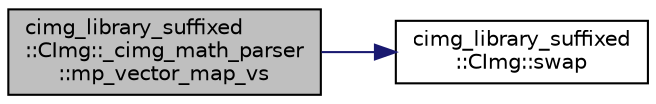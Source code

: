 digraph "cimg_library_suffixed::CImg::_cimg_math_parser::mp_vector_map_vs"
{
  edge [fontname="Helvetica",fontsize="10",labelfontname="Helvetica",labelfontsize="10"];
  node [fontname="Helvetica",fontsize="10",shape=record];
  rankdir="LR";
  Node1181 [label="cimg_library_suffixed\l::CImg::_cimg_math_parser\l::mp_vector_map_vs",height=0.2,width=0.4,color="black", fillcolor="grey75", style="filled", fontcolor="black"];
  Node1181 -> Node1182 [color="midnightblue",fontsize="10",style="solid",fontname="Helvetica"];
  Node1182 [label="cimg_library_suffixed\l::CImg::swap",height=0.2,width=0.4,color="black", fillcolor="white", style="filled",URL="$structcimg__library__suffixed_1_1_c_img.html#a0a28f73055b3412094de285551d67e3e",tooltip="Swap fields of two image instances. "];
}
